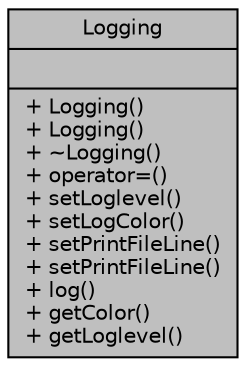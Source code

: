 digraph "Logging"
{
 // LATEX_PDF_SIZE
  edge [fontname="Helvetica",fontsize="10",labelfontname="Helvetica",labelfontsize="10"];
  node [fontname="Helvetica",fontsize="10",shape=record];
  Node1 [label="{Logging\n||+ Logging()\l+ Logging()\l+ ~Logging()\l+ operator=()\l+ setLoglevel()\l+ setLogColor()\l+ setPrintFileLine()\l+ setPrintFileLine()\l+ log()\l+ getColor()\l+ getLoglevel()\l}",height=0.2,width=0.4,color="black", fillcolor="grey75", style="filled", fontcolor="black",tooltip=" "];
}

